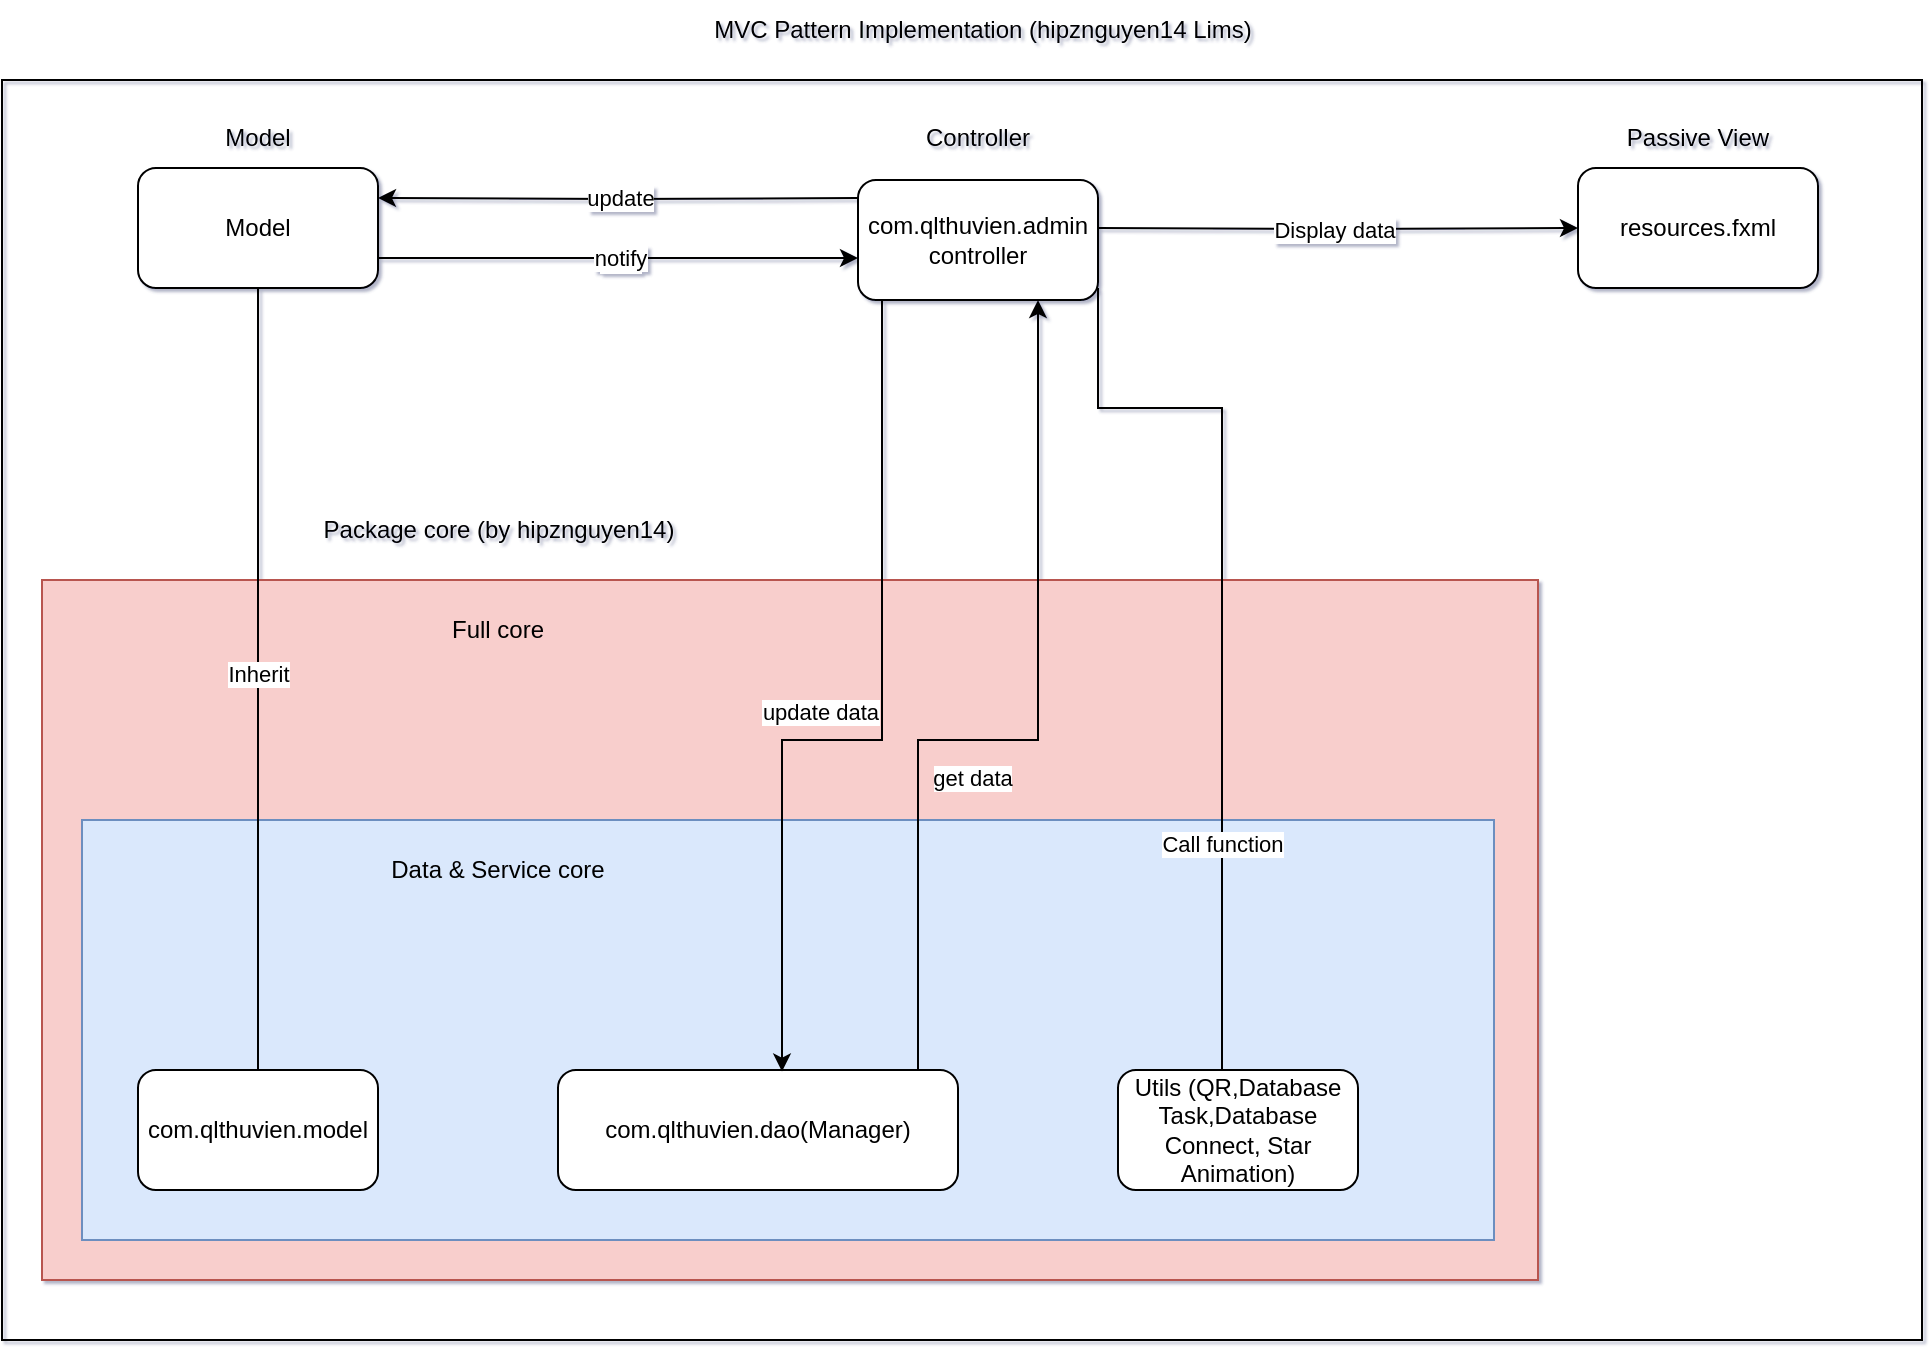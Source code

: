 <mxfile version="24.8.8">
  <diagram name="Page-1" id="SJ87eWfn9eQxjJyZifXm">
    <mxGraphModel dx="1050" dy="557" grid="1" gridSize="10" guides="1" tooltips="1" connect="1" arrows="1" fold="1" page="1" pageScale="1" pageWidth="1400" pageHeight="850" math="0" shadow="1">
      <root>
        <mxCell id="0" />
        <mxCell id="1" parent="0" />
        <mxCell id="C1T18Cza7Uqyj3mJv797-58" value="" style="rounded=0;whiteSpace=wrap;html=1;fillColor=#f8cecc;fillStyle=solid;strokeColor=#b85450;" parent="1" vertex="1">
          <mxGeometry x="220" y="360" width="748" height="350" as="geometry" />
        </mxCell>
        <mxCell id="C1T18Cza7Uqyj3mJv797-4" value="" style="rounded=0;whiteSpace=wrap;html=1;fillColor=none;" parent="1" vertex="1">
          <mxGeometry x="200" y="110" width="960" height="630" as="geometry" />
        </mxCell>
        <mxCell id="C1T18Cza7Uqyj3mJv797-56" value="" style="rounded=0;whiteSpace=wrap;html=1;fillColor=#dae8fc;strokeColor=#6c8ebf;" parent="1" vertex="1">
          <mxGeometry x="240" y="480" width="706" height="210" as="geometry" />
        </mxCell>
        <mxCell id="C1T18Cza7Uqyj3mJv797-5" value="MVC Pattern Implementation (hipznguyen14 Lims)" style="text;html=1;align=center;verticalAlign=middle;resizable=0;points=[];autosize=1;strokeColor=none;fillColor=none;" parent="1" vertex="1">
          <mxGeometry x="545" y="70" width="290" height="30" as="geometry" />
        </mxCell>
        <mxCell id="AO_MwMtkG47CEy4HfR63-2" style="edgeStyle=orthogonalEdgeStyle;rounded=0;orthogonalLoop=1;jettySize=auto;html=1;endArrow=none;endFill=0;" parent="1" source="C1T18Cza7Uqyj3mJv797-6" target="AO_MwMtkG47CEy4HfR63-1" edge="1">
          <mxGeometry relative="1" as="geometry" />
        </mxCell>
        <mxCell id="AO_MwMtkG47CEy4HfR63-7" value="Inherit" style="edgeLabel;html=1;align=center;verticalAlign=middle;resizable=0;points=[];" parent="AO_MwMtkG47CEy4HfR63-2" vertex="1" connectable="0">
          <mxGeometry x="0.016" relative="1" as="geometry">
            <mxPoint as="offset" />
          </mxGeometry>
        </mxCell>
        <mxCell id="C1T18Cza7Uqyj3mJv797-6" value="com.qlthuvien.model" style="rounded=1;whiteSpace=wrap;html=1;" parent="1" vertex="1">
          <mxGeometry x="268" y="605" width="120" height="60" as="geometry" />
        </mxCell>
        <mxCell id="C1T18Cza7Uqyj3mJv797-45" style="edgeStyle=orthogonalEdgeStyle;rounded=0;orthogonalLoop=1;jettySize=auto;html=1;" parent="1" target="C1T18Cza7Uqyj3mJv797-8" edge="1">
          <mxGeometry relative="1" as="geometry">
            <mxPoint x="748" y="184" as="sourcePoint" />
          </mxGeometry>
        </mxCell>
        <mxCell id="C1T18Cza7Uqyj3mJv797-52" value="Display data" style="edgeLabel;html=1;align=center;verticalAlign=middle;resizable=0;points=[];" parent="C1T18Cza7Uqyj3mJv797-45" vertex="1" connectable="0">
          <mxGeometry x="-0.024" y="-1" relative="1" as="geometry">
            <mxPoint y="-1" as="offset" />
          </mxGeometry>
        </mxCell>
        <mxCell id="AO_MwMtkG47CEy4HfR63-5" style="edgeStyle=orthogonalEdgeStyle;rounded=0;orthogonalLoop=1;jettySize=auto;html=1;exitX=0;exitY=0.25;exitDx=0;exitDy=0;entryX=1;entryY=0.25;entryDx=0;entryDy=0;" parent="1" target="AO_MwMtkG47CEy4HfR63-1" edge="1">
          <mxGeometry relative="1" as="geometry">
            <mxPoint x="628" y="169" as="sourcePoint" />
          </mxGeometry>
        </mxCell>
        <mxCell id="AO_MwMtkG47CEy4HfR63-12" value="update" style="edgeLabel;html=1;align=center;verticalAlign=middle;resizable=0;points=[];" parent="AO_MwMtkG47CEy4HfR63-5" vertex="1" connectable="0">
          <mxGeometry x="-0.01" y="-1" relative="1" as="geometry">
            <mxPoint as="offset" />
          </mxGeometry>
        </mxCell>
        <mxCell id="C1T18Cza7Uqyj3mJv797-8" value="resources.fxml" style="rounded=1;whiteSpace=wrap;html=1;" parent="1" vertex="1">
          <mxGeometry x="988" y="154" width="120" height="60" as="geometry" />
        </mxCell>
        <mxCell id="C1T18Cza7Uqyj3mJv797-9" value="Model" style="text;html=1;align=center;verticalAlign=middle;whiteSpace=wrap;rounded=0;" parent="1" vertex="1">
          <mxGeometry x="298" y="124" width="60" height="30" as="geometry" />
        </mxCell>
        <mxCell id="C1T18Cza7Uqyj3mJv797-10" value="Controller" style="text;html=1;align=center;verticalAlign=middle;whiteSpace=wrap;rounded=0;" parent="1" vertex="1">
          <mxGeometry x="658" y="124" width="60" height="30" as="geometry" />
        </mxCell>
        <mxCell id="C1T18Cza7Uqyj3mJv797-11" value="Passive View" style="text;html=1;align=center;verticalAlign=middle;whiteSpace=wrap;rounded=0;" parent="1" vertex="1">
          <mxGeometry x="998" y="124" width="100" height="30" as="geometry" />
        </mxCell>
        <mxCell id="CGFkXE0XyXRtsUfrexfI-2" style="edgeStyle=orthogonalEdgeStyle;rounded=0;orthogonalLoop=1;jettySize=auto;html=1;exitX=0.75;exitY=0;exitDx=0;exitDy=0;entryX=0.5;entryY=1;entryDx=0;entryDy=0;" parent="1" edge="1">
          <mxGeometry relative="1" as="geometry">
            <mxPoint x="658" y="605" as="sourcePoint" />
            <mxPoint x="718" y="220" as="targetPoint" />
            <Array as="points">
              <mxPoint x="658" y="440" />
              <mxPoint x="718" y="440" />
            </Array>
          </mxGeometry>
        </mxCell>
        <mxCell id="CGFkXE0XyXRtsUfrexfI-4" value="get data" style="edgeLabel;html=1;align=center;verticalAlign=middle;resizable=0;points=[];" parent="CGFkXE0XyXRtsUfrexfI-2" vertex="1" connectable="0">
          <mxGeometry x="0.032" y="-2" relative="1" as="geometry">
            <mxPoint x="-35" y="23" as="offset" />
          </mxGeometry>
        </mxCell>
        <mxCell id="C1T18Cza7Uqyj3mJv797-12" value="com.qlthuvien.dao(Manager)" style="rounded=1;whiteSpace=wrap;html=1;" parent="1" vertex="1">
          <mxGeometry x="478" y="605" width="200" height="60" as="geometry" />
        </mxCell>
        <mxCell id="CGFkXE0XyXRtsUfrexfI-3" style="edgeStyle=orthogonalEdgeStyle;rounded=0;orthogonalLoop=1;jettySize=auto;html=1;exitX=0;exitY=0.5;exitDx=0;exitDy=0;entryX=0.56;entryY=0.013;entryDx=0;entryDy=0;entryPerimeter=0;" parent="1" target="C1T18Cza7Uqyj3mJv797-12" edge="1">
          <mxGeometry relative="1" as="geometry">
            <Array as="points">
              <mxPoint x="640" y="440" />
              <mxPoint x="590" y="440" />
            </Array>
            <mxPoint x="640" y="200" as="sourcePoint" />
            <mxPoint x="590" y="590" as="targetPoint" />
          </mxGeometry>
        </mxCell>
        <mxCell id="CGFkXE0XyXRtsUfrexfI-5" value="update data" style="edgeLabel;html=1;align=center;verticalAlign=middle;resizable=0;points=[];" parent="CGFkXE0XyXRtsUfrexfI-3" vertex="1" connectable="0">
          <mxGeometry x="0.051" y="-1" relative="1" as="geometry">
            <mxPoint x="-30" y="-14" as="offset" />
          </mxGeometry>
        </mxCell>
        <mxCell id="C1T18Cza7Uqyj3mJv797-21" value="com.qlthuvien.admin&lt;br&gt;controller" style="rounded=1;whiteSpace=wrap;html=1;" parent="1" vertex="1">
          <mxGeometry x="628" y="160" width="120" height="60" as="geometry" />
        </mxCell>
        <mxCell id="C1T18Cza7Uqyj3mJv797-55" style="edgeStyle=orthogonalEdgeStyle;rounded=0;orthogonalLoop=1;jettySize=auto;html=1;exitX=0.5;exitY=0;exitDx=0;exitDy=0;entryX=1;entryY=0.5;entryDx=0;entryDy=0;endArrow=none;endFill=0;" parent="1" edge="1">
          <mxGeometry relative="1" as="geometry">
            <mxPoint x="818" y="629" as="sourcePoint" />
            <mxPoint x="748" y="214" as="targetPoint" />
            <Array as="points">
              <mxPoint x="810" y="629" />
              <mxPoint x="810" y="274" />
              <mxPoint x="748" y="274" />
            </Array>
          </mxGeometry>
        </mxCell>
        <mxCell id="C1T18Cza7Uqyj3mJv797-62" value="Call function" style="edgeLabel;html=1;align=center;verticalAlign=middle;resizable=0;points=[];" parent="C1T18Cza7Uqyj3mJv797-55" vertex="1" connectable="0">
          <mxGeometry x="-0.177" y="-1" relative="1" as="geometry">
            <mxPoint x="-1" y="54" as="offset" />
          </mxGeometry>
        </mxCell>
        <mxCell id="C1T18Cza7Uqyj3mJv797-53" value="Utils (QR,Database Task,Database Connect, Star Animation)" style="rounded=1;whiteSpace=wrap;html=1;" parent="1" vertex="1">
          <mxGeometry x="758" y="605" width="120" height="60" as="geometry" />
        </mxCell>
        <mxCell id="C1T18Cza7Uqyj3mJv797-57" value="Data &amp;amp; Service core" style="text;html=1;align=center;verticalAlign=middle;whiteSpace=wrap;rounded=0;" parent="1" vertex="1">
          <mxGeometry x="388" y="490" width="120" height="30" as="geometry" />
        </mxCell>
        <mxCell id="C1T18Cza7Uqyj3mJv797-60" value="Full core" style="text;html=1;align=center;verticalAlign=middle;whiteSpace=wrap;rounded=0;" parent="1" vertex="1">
          <mxGeometry x="413" y="370" width="70" height="30" as="geometry" />
        </mxCell>
        <mxCell id="CGFkXE0XyXRtsUfrexfI-11" value="Package core (by hipznguyen14)" style="text;html=1;align=center;verticalAlign=middle;resizable=0;points=[];autosize=1;strokeColor=none;fillColor=none;" parent="1" vertex="1">
          <mxGeometry x="348" y="320" width="200" height="30" as="geometry" />
        </mxCell>
        <mxCell id="AO_MwMtkG47CEy4HfR63-4" style="edgeStyle=orthogonalEdgeStyle;rounded=0;orthogonalLoop=1;jettySize=auto;html=1;exitX=1;exitY=0.75;exitDx=0;exitDy=0;entryX=0;entryY=0.75;entryDx=0;entryDy=0;" parent="1" source="AO_MwMtkG47CEy4HfR63-1" edge="1">
          <mxGeometry relative="1" as="geometry">
            <mxPoint x="628" y="199" as="targetPoint" />
          </mxGeometry>
        </mxCell>
        <mxCell id="AO_MwMtkG47CEy4HfR63-8" value="Text" style="edgeLabel;html=1;align=center;verticalAlign=middle;resizable=0;points=[];" parent="AO_MwMtkG47CEy4HfR63-4" vertex="1" connectable="0">
          <mxGeometry x="-0.098" y="-1" relative="1" as="geometry">
            <mxPoint x="12" as="offset" />
          </mxGeometry>
        </mxCell>
        <mxCell id="AO_MwMtkG47CEy4HfR63-11" value="notify" style="edgeLabel;html=1;align=center;verticalAlign=middle;resizable=0;points=[];" parent="AO_MwMtkG47CEy4HfR63-4" vertex="1" connectable="0">
          <mxGeometry x="-0.001" y="1" relative="1" as="geometry">
            <mxPoint as="offset" />
          </mxGeometry>
        </mxCell>
        <mxCell id="AO_MwMtkG47CEy4HfR63-1" value="Model" style="rounded=1;whiteSpace=wrap;html=1;" parent="1" vertex="1">
          <mxGeometry x="268" y="154" width="120" height="60" as="geometry" />
        </mxCell>
      </root>
    </mxGraphModel>
  </diagram>
</mxfile>

